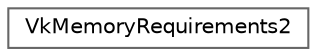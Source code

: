 digraph "类继承关系图"
{
 // LATEX_PDF_SIZE
  bgcolor="transparent";
  edge [fontname=Helvetica,fontsize=10,labelfontname=Helvetica,labelfontsize=10];
  node [fontname=Helvetica,fontsize=10,shape=box,height=0.2,width=0.4];
  rankdir="LR";
  Node0 [id="Node000000",label="VkMemoryRequirements2",height=0.2,width=0.4,color="grey40", fillcolor="white", style="filled",URL="$struct_vk_memory_requirements2.html",tooltip=" "];
}
